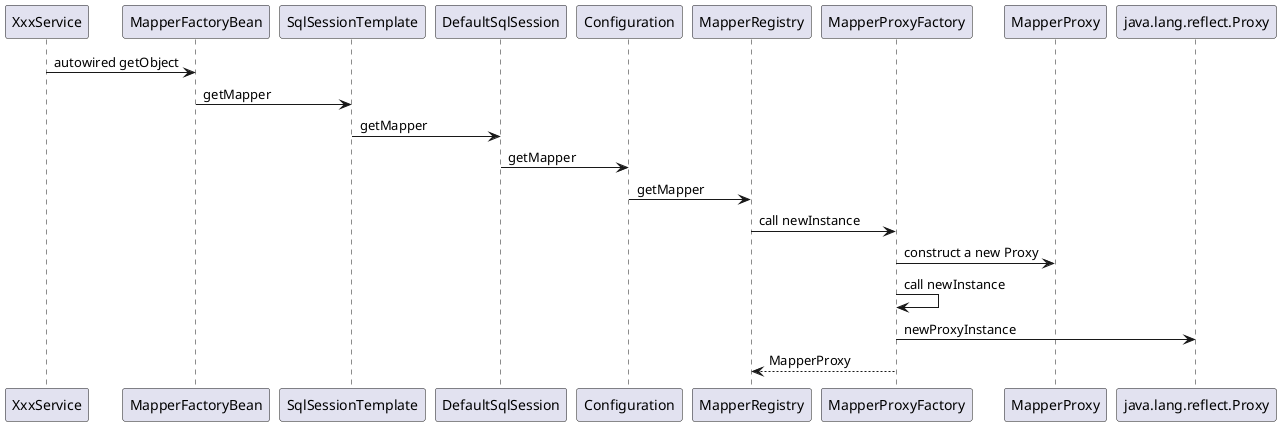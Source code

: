通常一个Xml映射文件，都会写一个Dao接口与之对应，请问，这个Dao接口的工作原理是什么？Dao接口里的方法，参数不同时，方法能重载吗？
Mapper接口里的方法，是不能重载的，因为是使用 全限名+方法名 的保存和寻找策略。Mapper 接口的工作原理是JDK动态代理，
Mybatis运行时会使用JDK动态代理为Mapper接口生成代理对象proxy，代理对象会拦截接口方法，转而执行MapperStatement所代表的sql，然后将sql执行结果返回。

@startuml

XxxService -> MapperFactoryBean: autowired getObject
MapperFactoryBean -> SqlSessionTemplate: getMapper
SqlSessionTemplate -> DefaultSqlSession: getMapper
DefaultSqlSession -> Configuration: getMapper
Configuration -> MapperRegistry: getMapper
MapperRegistry -> MapperProxyFactory: call newInstance
MapperProxyFactory -> MapperProxy : construct a new Proxy
MapperProxyFactory -> MapperProxyFactory : call newInstance
MapperProxyFactory -> java.lang.reflect.Proxy: newProxyInstance
MapperProxyFactory --> MapperRegistry : MapperProxy

@enduml